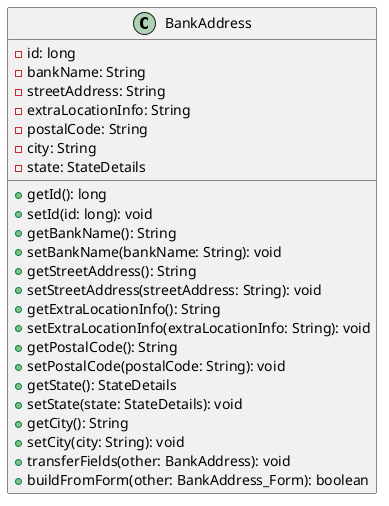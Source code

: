 @startuml
class BankAddress [[java:edu.sru.cpsc.webshopping.domain.billing.BankAddress]] {
	-id: long
	-bankName: String
	-streetAddress: String
	-extraLocationInfo: String
	-postalCode: String
	-city: String
	-state: StateDetails
	+getId(): long
	+setId(id: long): void
	+getBankName(): String
	+setBankName(bankName: String): void
	+getStreetAddress(): String
	+setStreetAddress(streetAddress: String): void
	+getExtraLocationInfo(): String
	+setExtraLocationInfo(extraLocationInfo: String): void
	+getPostalCode(): String
	+setPostalCode(postalCode: String): void
	+getState(): StateDetails
	+setState(state: StateDetails): void
	+getCity(): String
	+setCity(city: String): void
	+transferFields(other: BankAddress): void
	+buildFromForm(other: BankAddress_Form): boolean
}
@enduml